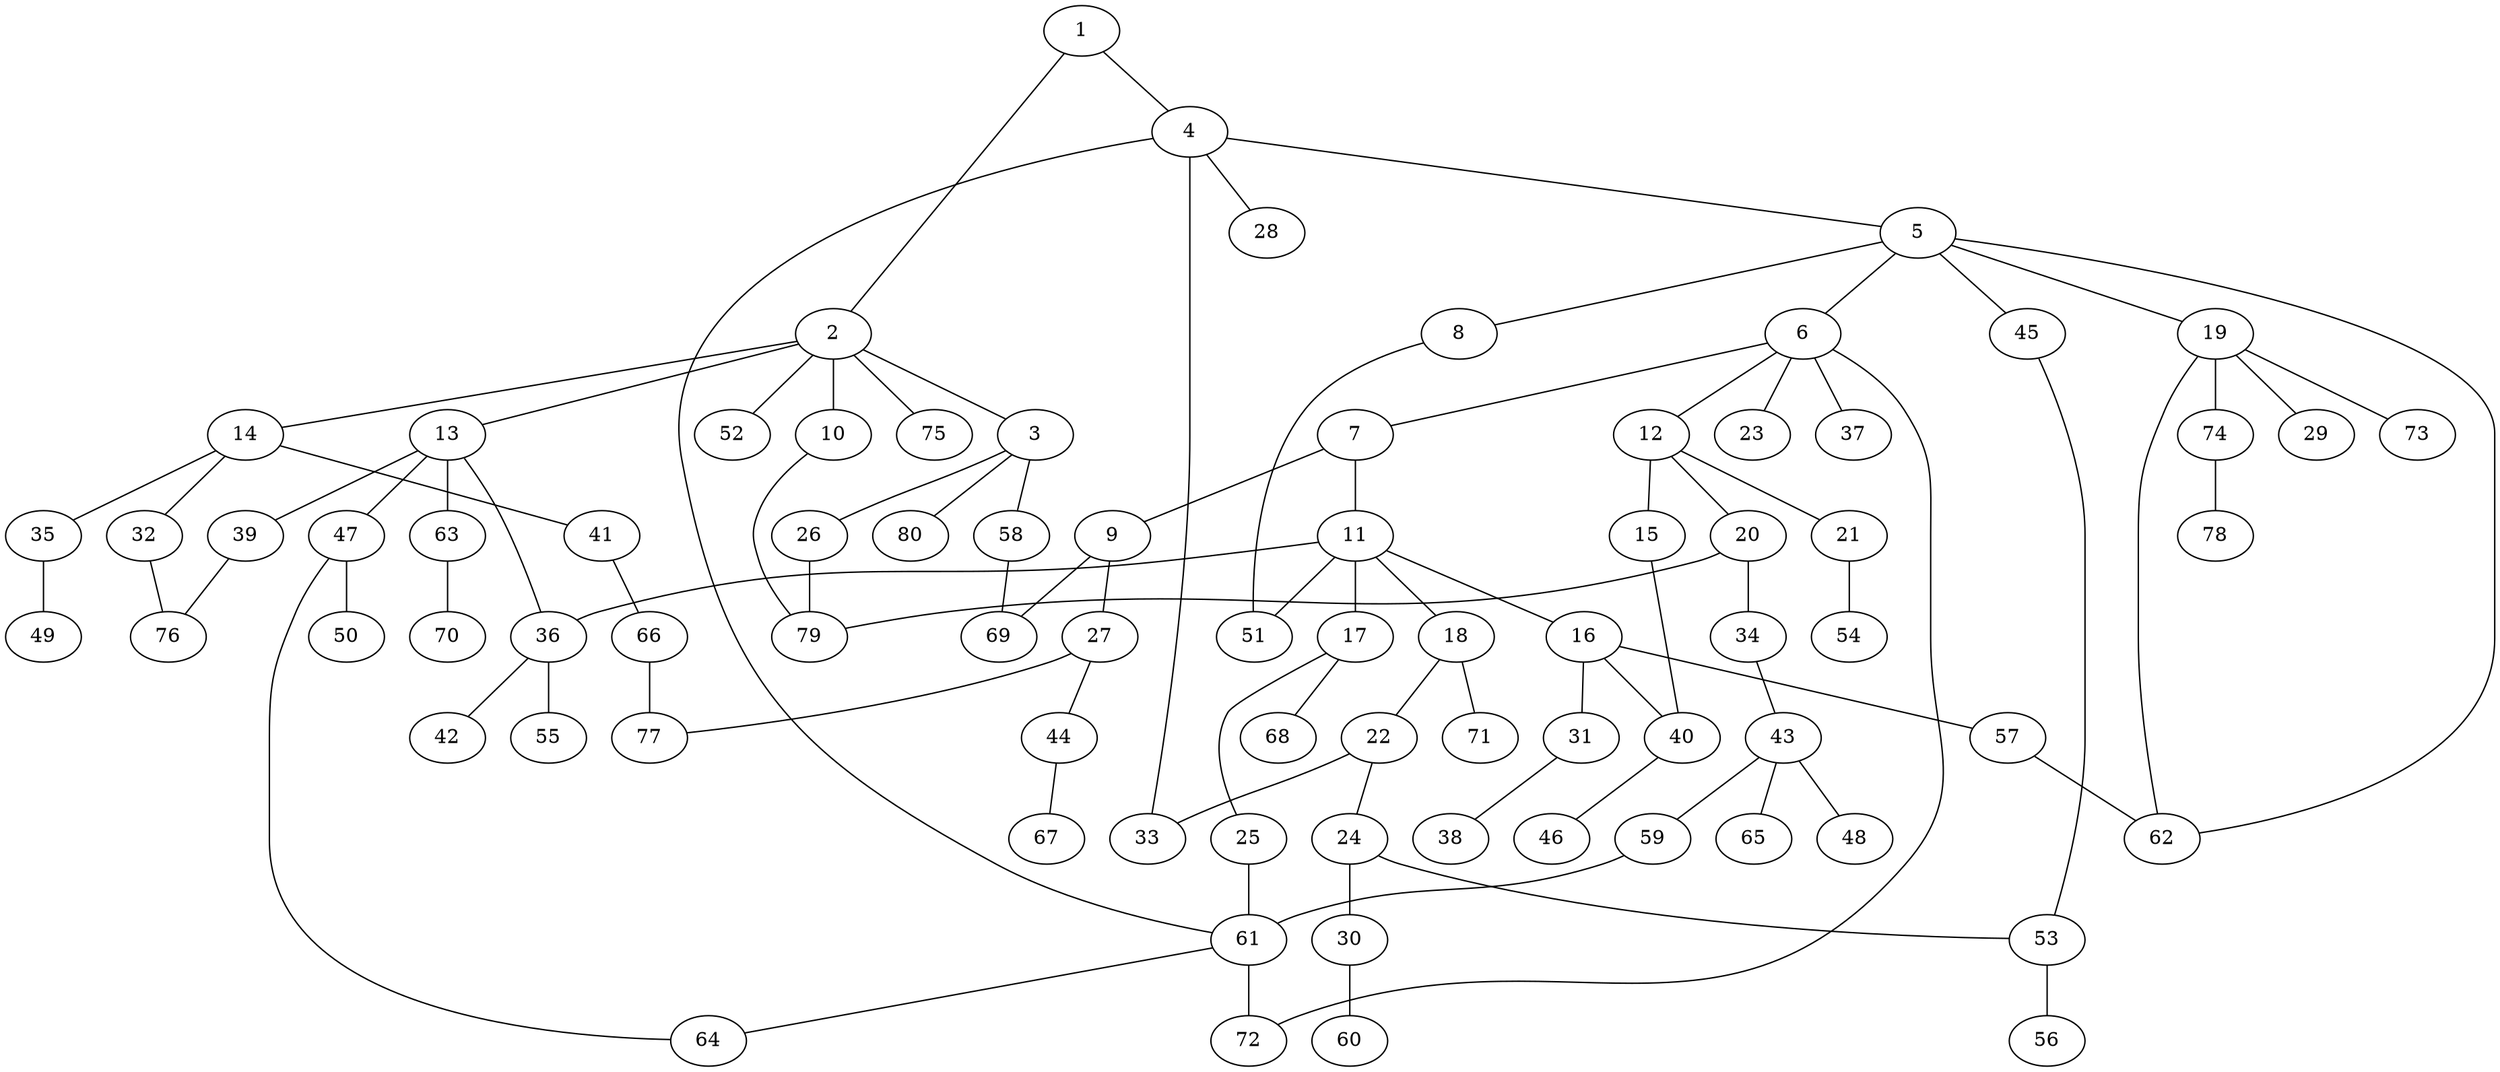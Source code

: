 graph graphname {1--2
1--4
2--3
2--10
2--13
2--14
2--52
2--75
3--26
3--58
3--80
4--5
4--28
4--33
4--61
5--6
5--8
5--19
5--45
5--62
6--7
6--12
6--23
6--37
6--72
7--9
7--11
8--51
9--27
9--69
10--79
11--16
11--17
11--18
11--36
11--51
12--15
12--20
12--21
13--36
13--39
13--47
13--63
14--32
14--35
14--41
15--40
16--31
16--40
16--57
17--25
17--68
18--22
18--71
19--29
19--62
19--73
19--74
20--34
20--79
21--54
22--24
22--33
24--30
24--53
25--61
26--79
27--44
27--77
30--60
31--38
32--76
34--43
35--49
36--42
36--55
39--76
40--46
41--66
43--48
43--59
43--65
44--67
45--53
47--50
47--64
53--56
57--62
58--69
59--61
61--64
61--72
63--70
66--77
74--78
}